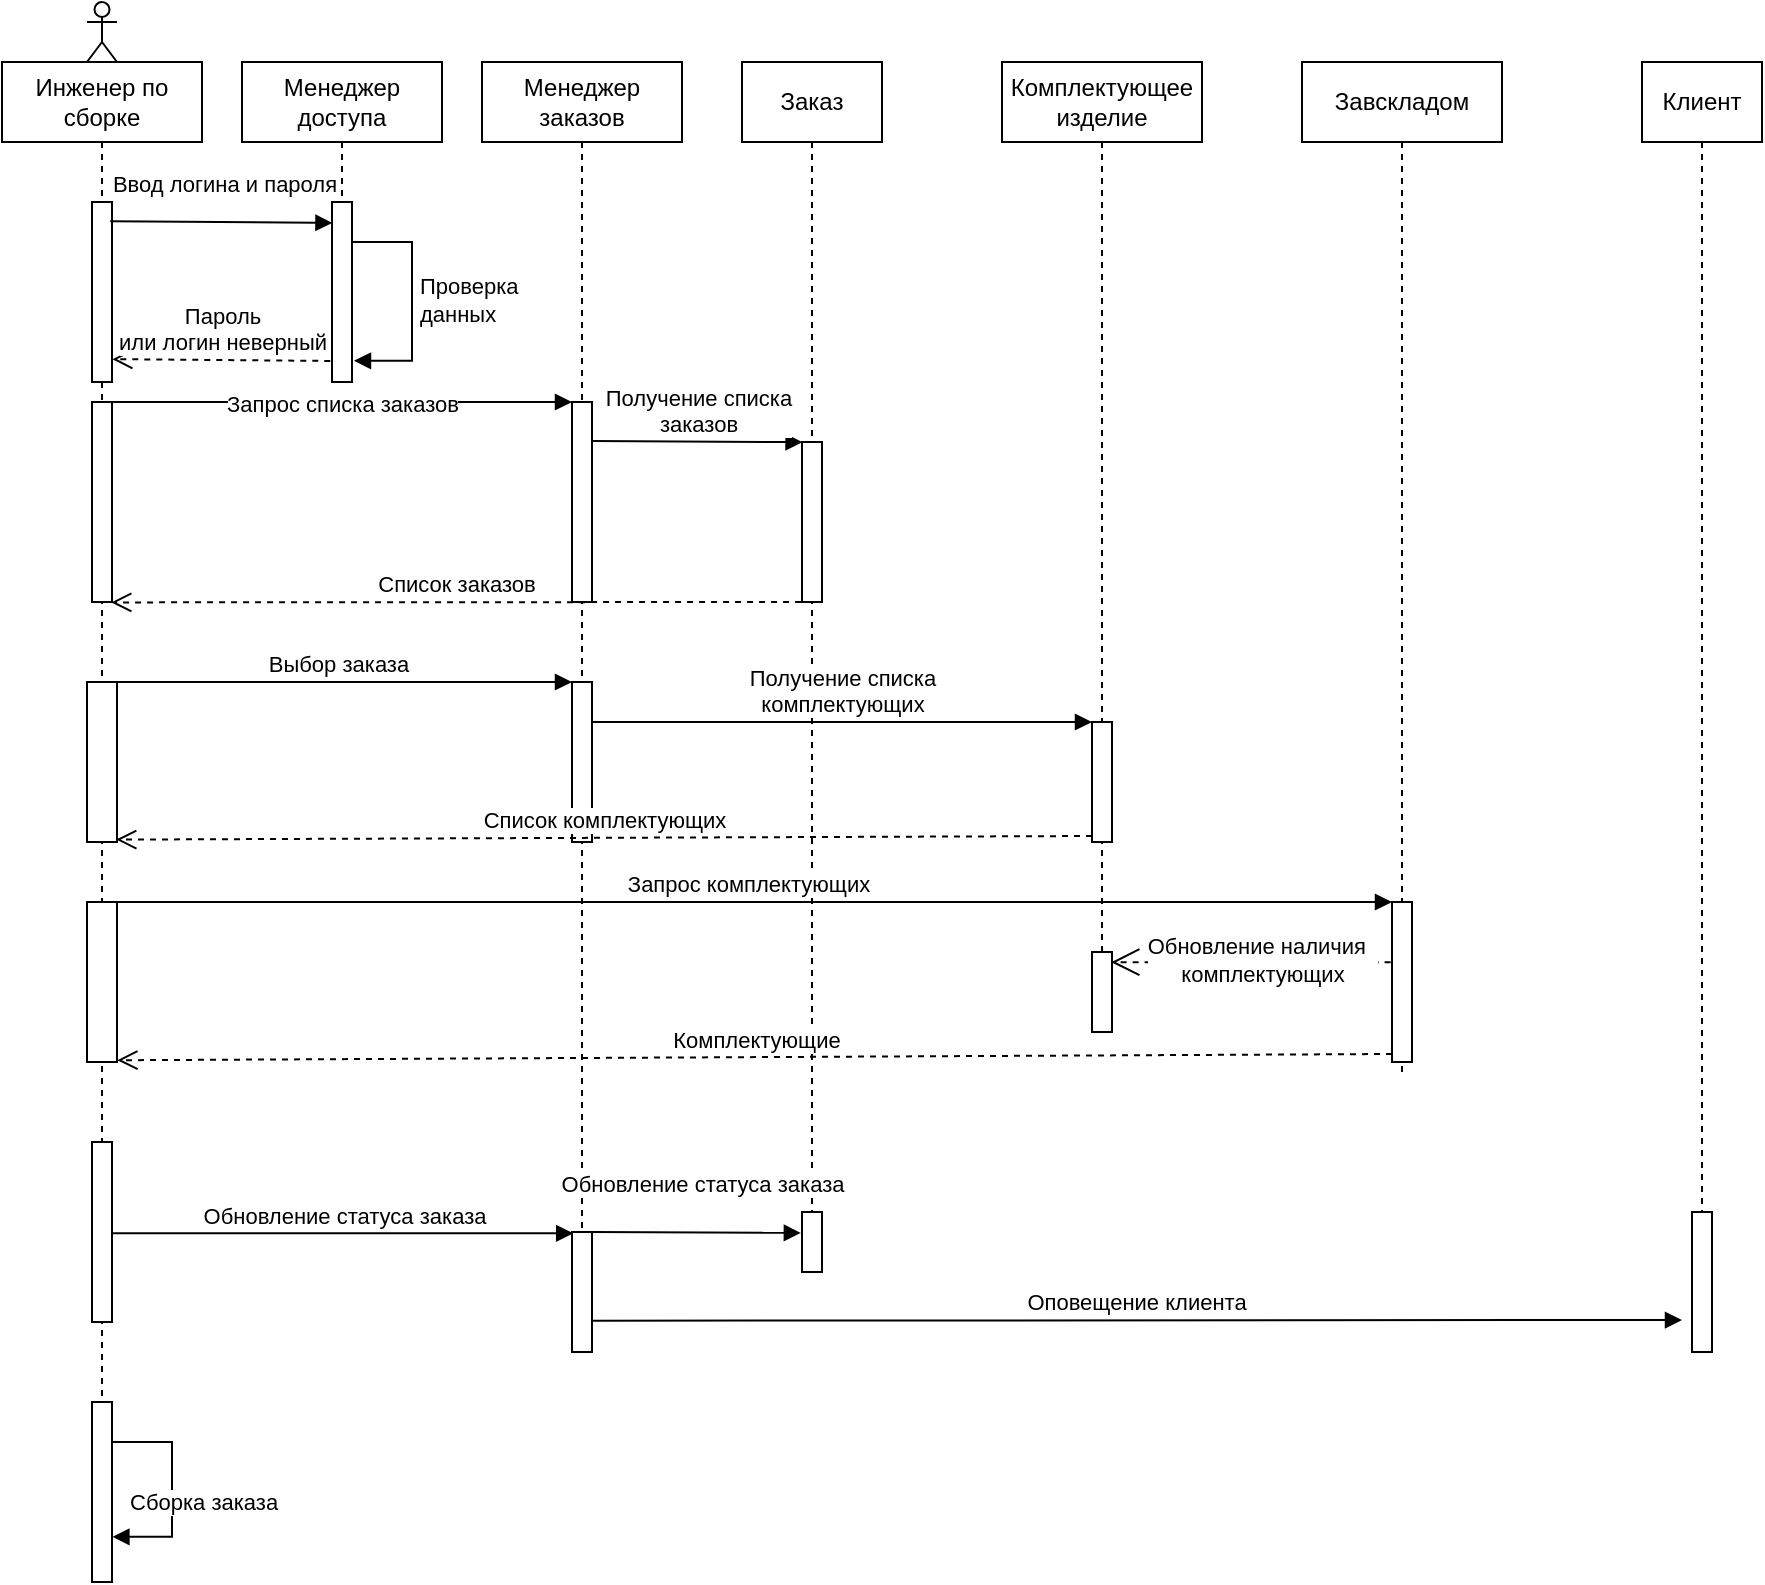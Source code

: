 <mxfile version="20.7.4" type="github"><diagram id="Hbg6vU6cVSz0Por5-F1F" name="Page-1"><mxGraphModel dx="1500" dy="987" grid="1" gridSize="10" guides="1" tooltips="1" connect="1" arrows="1" fold="1" page="0" pageScale="1" pageWidth="827" pageHeight="1169" math="0" shadow="0"><root><mxCell id="0"/><mxCell id="1" parent="0"/><mxCell id="Q0a3Y8qzMmVZrDFm2UKh-44" value="" style="group" vertex="1" connectable="0" parent="1"><mxGeometry x="260" y="200" width="880" height="790" as="geometry"/></mxCell><mxCell id="Q0a3Y8qzMmVZrDFm2UKh-1" value="Инженер по сборке" style="shape=umlLifeline;perimeter=lifelinePerimeter;whiteSpace=wrap;html=1;container=1;collapsible=0;recursiveResize=0;outlineConnect=0;" parent="Q0a3Y8qzMmVZrDFm2UKh-44" vertex="1"><mxGeometry y="30" width="100" height="760" as="geometry"/></mxCell><mxCell id="Q0a3Y8qzMmVZrDFm2UKh-2" value="" style="html=1;points=[];perimeter=orthogonalPerimeter;" parent="Q0a3Y8qzMmVZrDFm2UKh-1" vertex="1"><mxGeometry x="45" y="70" width="10" height="90" as="geometry"/></mxCell><mxCell id="Q0a3Y8qzMmVZrDFm2UKh-3" value="" style="html=1;points=[];perimeter=orthogonalPerimeter;" parent="Q0a3Y8qzMmVZrDFm2UKh-1" vertex="1"><mxGeometry x="45" y="170" width="10" height="100" as="geometry"/></mxCell><mxCell id="Q0a3Y8qzMmVZrDFm2UKh-4" value="" style="html=1;points=[];perimeter=orthogonalPerimeter;" parent="Q0a3Y8qzMmVZrDFm2UKh-1" vertex="1"><mxGeometry x="45" y="540" width="10" height="90" as="geometry"/></mxCell><mxCell id="Q0a3Y8qzMmVZrDFm2UKh-5" value="" style="html=1;points=[];perimeter=orthogonalPerimeter;" parent="Q0a3Y8qzMmVZrDFm2UKh-1" vertex="1"><mxGeometry x="42.5" y="310" width="15" height="80" as="geometry"/></mxCell><mxCell id="Q0a3Y8qzMmVZrDFm2UKh-6" value="" style="html=1;points=[];perimeter=orthogonalPerimeter;" parent="Q0a3Y8qzMmVZrDFm2UKh-1" vertex="1"><mxGeometry x="42.5" y="420" width="15" height="80" as="geometry"/></mxCell><mxCell id="Q0a3Y8qzMmVZrDFm2UKh-7" value="" style="html=1;points=[];perimeter=orthogonalPerimeter;" parent="Q0a3Y8qzMmVZrDFm2UKh-1" vertex="1"><mxGeometry x="45" y="670" width="10" height="90" as="geometry"/></mxCell><mxCell id="Q0a3Y8qzMmVZrDFm2UKh-8" value="Сборка заказа" style="edgeStyle=orthogonalEdgeStyle;html=1;align=left;spacingLeft=2;endArrow=block;rounded=0;entryX=1.02;entryY=0.749;entryDx=0;entryDy=0;entryPerimeter=0;" parent="Q0a3Y8qzMmVZrDFm2UKh-1" target="Q0a3Y8qzMmVZrDFm2UKh-7" edge="1"><mxGeometry x="0.91" y="-17" relative="1" as="geometry"><mxPoint x="55" y="690" as="sourcePoint"/><Array as="points"><mxPoint x="85" y="690"/><mxPoint x="85" y="737"/></Array><mxPoint x="80" y="730" as="targetPoint"/><mxPoint as="offset"/></mxGeometry></mxCell><mxCell id="Q0a3Y8qzMmVZrDFm2UKh-9" value="Менеджер доступа" style="shape=umlLifeline;perimeter=lifelinePerimeter;whiteSpace=wrap;html=1;container=1;collapsible=0;recursiveResize=0;outlineConnect=0;size=40;" parent="Q0a3Y8qzMmVZrDFm2UKh-44" vertex="1"><mxGeometry x="120" y="30" width="100" height="150" as="geometry"/></mxCell><mxCell id="Q0a3Y8qzMmVZrDFm2UKh-10" value="" style="html=1;points=[];perimeter=orthogonalPerimeter;" parent="Q0a3Y8qzMmVZrDFm2UKh-9" vertex="1"><mxGeometry x="45" y="70" width="10" height="80" as="geometry"/></mxCell><mxCell id="Q0a3Y8qzMmVZrDFm2UKh-11" value="Проверка&lt;br&gt;данных" style="edgeStyle=orthogonalEdgeStyle;html=1;align=left;spacingLeft=2;endArrow=block;rounded=0;entryX=1.1;entryY=0.882;entryDx=0;entryDy=0;entryPerimeter=0;" parent="Q0a3Y8qzMmVZrDFm2UKh-9" target="Q0a3Y8qzMmVZrDFm2UKh-14" edge="1"><mxGeometry relative="1" as="geometry"><mxPoint x="55" y="90" as="sourcePoint"/><Array as="points"><mxPoint x="85" y="90"/><mxPoint x="85" y="149"/></Array><mxPoint x="70" y="150" as="targetPoint"/></mxGeometry></mxCell><mxCell id="Q0a3Y8qzMmVZrDFm2UKh-12" value="" style="html=1;points=[];perimeter=orthogonalPerimeter;" parent="Q0a3Y8qzMmVZrDFm2UKh-9" vertex="1"><mxGeometry x="45" y="130" width="10" height="10" as="geometry"/></mxCell><mxCell id="Q0a3Y8qzMmVZrDFm2UKh-13" value="" style="html=1;verticalAlign=bottom;endArrow=none;dashed=1;endSize=8;exitX=0;exitY=0.95;rounded=0;" parent="Q0a3Y8qzMmVZrDFm2UKh-9" source="Q0a3Y8qzMmVZrDFm2UKh-10" target="Q0a3Y8qzMmVZrDFm2UKh-12" edge="1"><mxGeometry relative="1" as="geometry"><mxPoint x="-69.9" y="146" as="targetPoint"/><mxPoint x="45" y="146" as="sourcePoint"/></mxGeometry></mxCell><mxCell id="Q0a3Y8qzMmVZrDFm2UKh-16" value="Менеджер заказов" style="shape=umlLifeline;perimeter=lifelinePerimeter;whiteSpace=wrap;html=1;container=1;collapsible=0;recursiveResize=0;outlineConnect=0;" parent="Q0a3Y8qzMmVZrDFm2UKh-44" vertex="1"><mxGeometry x="240" y="30" width="100" height="645" as="geometry"/></mxCell><mxCell id="Q0a3Y8qzMmVZrDFm2UKh-18" value="" style="html=1;points=[];perimeter=orthogonalPerimeter;" parent="Q0a3Y8qzMmVZrDFm2UKh-16" vertex="1"><mxGeometry x="45" y="310" width="10" height="80" as="geometry"/></mxCell><mxCell id="Q0a3Y8qzMmVZrDFm2UKh-19" value="" style="html=1;points=[];perimeter=orthogonalPerimeter;" parent="Q0a3Y8qzMmVZrDFm2UKh-16" vertex="1"><mxGeometry x="45" y="585" width="10" height="60" as="geometry"/></mxCell><mxCell id="Q0a3Y8qzMmVZrDFm2UKh-17" value="" style="html=1;points=[];perimeter=orthogonalPerimeter;" parent="Q0a3Y8qzMmVZrDFm2UKh-16" vertex="1"><mxGeometry x="45" y="170" width="10" height="100" as="geometry"/></mxCell><mxCell id="Q0a3Y8qzMmVZrDFm2UKh-20" value="Ввод логина и пароля" style="html=1;verticalAlign=bottom;endArrow=block;rounded=0;exitX=0.909;exitY=0.107;exitDx=0;exitDy=0;exitPerimeter=0;entryX=0.023;entryY=0.116;entryDx=0;entryDy=0;entryPerimeter=0;" parent="Q0a3Y8qzMmVZrDFm2UKh-44" source="Q0a3Y8qzMmVZrDFm2UKh-2" target="Q0a3Y8qzMmVZrDFm2UKh-14" edge="1"><mxGeometry x="0.018" y="10" relative="1" as="geometry"><mxPoint x="80" y="106" as="sourcePoint"/><Array as="points"/><mxPoint x="160" y="110" as="targetPoint"/><mxPoint as="offset"/></mxGeometry></mxCell><mxCell id="Q0a3Y8qzMmVZrDFm2UKh-21" value="Пароль &lt;br&gt;или логин неверный" style="html=1;verticalAlign=bottom;endArrow=open;dashed=1;endSize=8;exitX=-0.086;exitY=0.883;rounded=0;startArrow=none;entryX=1.019;entryY=0.873;entryDx=0;entryDy=0;entryPerimeter=0;exitDx=0;exitDy=0;exitPerimeter=0;" parent="Q0a3Y8qzMmVZrDFm2UKh-44" source="Q0a3Y8qzMmVZrDFm2UKh-14" target="Q0a3Y8qzMmVZrDFm2UKh-2" edge="1"><mxGeometry relative="1" as="geometry"><mxPoint x="60" y="175" as="targetPoint"/></mxGeometry></mxCell><mxCell id="Q0a3Y8qzMmVZrDFm2UKh-22" value="Заказ" style="shape=umlLifeline;perimeter=lifelinePerimeter;whiteSpace=wrap;html=1;container=1;collapsible=0;recursiveResize=0;outlineConnect=0;" parent="Q0a3Y8qzMmVZrDFm2UKh-44" vertex="1"><mxGeometry x="370" y="30" width="70" height="605" as="geometry"/></mxCell><mxCell id="Q0a3Y8qzMmVZrDFm2UKh-23" value="" style="html=1;points=[];perimeter=orthogonalPerimeter;" parent="Q0a3Y8qzMmVZrDFm2UKh-22" vertex="1"><mxGeometry x="30" y="190" width="10" height="80" as="geometry"/></mxCell><mxCell id="Q0a3Y8qzMmVZrDFm2UKh-24" value="" style="html=1;points=[];perimeter=orthogonalPerimeter;" parent="Q0a3Y8qzMmVZrDFm2UKh-22" vertex="1"><mxGeometry x="30" y="575" width="10" height="30" as="geometry"/></mxCell><mxCell id="Q0a3Y8qzMmVZrDFm2UKh-25" value="Запрос списка заказов" style="html=1;verticalAlign=bottom;endArrow=block;entryX=0;entryY=0;rounded=0;" parent="Q0a3Y8qzMmVZrDFm2UKh-44" source="Q0a3Y8qzMmVZrDFm2UKh-3" target="Q0a3Y8qzMmVZrDFm2UKh-17" edge="1"><mxGeometry y="-10" relative="1" as="geometry"><mxPoint x="95" y="215" as="sourcePoint"/><mxPoint as="offset"/></mxGeometry></mxCell><mxCell id="Q0a3Y8qzMmVZrDFm2UKh-26" value="Получение списка&lt;br&gt;заказов" style="html=1;verticalAlign=bottom;endArrow=block;rounded=0;exitX=1.006;exitY=0.195;exitDx=0;exitDy=0;exitPerimeter=0;entryX=0.028;entryY=0.001;entryDx=0;entryDy=0;entryPerimeter=0;" parent="Q0a3Y8qzMmVZrDFm2UKh-44" source="Q0a3Y8qzMmVZrDFm2UKh-17" target="Q0a3Y8qzMmVZrDFm2UKh-23" edge="1"><mxGeometry relative="1" as="geometry"><mxPoint x="300" y="235" as="sourcePoint"/><mxPoint x="400" y="235" as="targetPoint"/></mxGeometry></mxCell><mxCell id="Q0a3Y8qzMmVZrDFm2UKh-28" value="Комплектующее&lt;br&gt;изделие" style="shape=umlLifeline;perimeter=lifelinePerimeter;whiteSpace=wrap;html=1;container=1;collapsible=0;recursiveResize=0;outlineConnect=0;" parent="Q0a3Y8qzMmVZrDFm2UKh-44" vertex="1"><mxGeometry x="500" y="30" width="100" height="485" as="geometry"/></mxCell><mxCell id="Q0a3Y8qzMmVZrDFm2UKh-29" value="" style="html=1;points=[];perimeter=orthogonalPerimeter;" parent="Q0a3Y8qzMmVZrDFm2UKh-28" vertex="1"><mxGeometry x="45" y="330" width="10" height="60" as="geometry"/></mxCell><mxCell id="Q0a3Y8qzMmVZrDFm2UKh-31" value="Выбор заказа" style="html=1;verticalAlign=bottom;endArrow=block;entryX=0;entryY=0;rounded=0;" parent="Q0a3Y8qzMmVZrDFm2UKh-44" source="Q0a3Y8qzMmVZrDFm2UKh-1" target="Q0a3Y8qzMmVZrDFm2UKh-18" edge="1"><mxGeometry relative="1" as="geometry"><mxPoint x="215" y="345" as="sourcePoint"/></mxGeometry></mxCell><mxCell id="Q0a3Y8qzMmVZrDFm2UKh-32" value="Список комплектующих" style="html=1;verticalAlign=bottom;endArrow=open;dashed=1;endSize=8;exitX=0;exitY=0.95;rounded=0;entryX=0.974;entryY=0.985;entryDx=0;entryDy=0;entryPerimeter=0;" parent="Q0a3Y8qzMmVZrDFm2UKh-44" source="Q0a3Y8qzMmVZrDFm2UKh-29" target="Q0a3Y8qzMmVZrDFm2UKh-5" edge="1"><mxGeometry relative="1" as="geometry"><mxPoint x="60" y="420" as="targetPoint"/></mxGeometry></mxCell><mxCell id="Q0a3Y8qzMmVZrDFm2UKh-33" value="Получение списка&lt;br&gt;комплектующих" style="html=1;verticalAlign=bottom;endArrow=block;entryX=0;entryY=0;rounded=0;" parent="Q0a3Y8qzMmVZrDFm2UKh-44" source="Q0a3Y8qzMmVZrDFm2UKh-18" target="Q0a3Y8qzMmVZrDFm2UKh-29" edge="1"><mxGeometry relative="1" as="geometry"><mxPoint x="455" y="345" as="sourcePoint"/></mxGeometry></mxCell><mxCell id="Q0a3Y8qzMmVZrDFm2UKh-34" value="Завскладом" style="shape=umlLifeline;perimeter=lifelinePerimeter;whiteSpace=wrap;html=1;container=1;collapsible=0;recursiveResize=0;outlineConnect=0;" parent="Q0a3Y8qzMmVZrDFm2UKh-44" vertex="1"><mxGeometry x="650" y="30" width="100" height="505" as="geometry"/></mxCell><mxCell id="Q0a3Y8qzMmVZrDFm2UKh-35" value="" style="html=1;points=[];perimeter=orthogonalPerimeter;" parent="Q0a3Y8qzMmVZrDFm2UKh-34" vertex="1"><mxGeometry x="45" y="420" width="10" height="80" as="geometry"/></mxCell><mxCell id="Q0a3Y8qzMmVZrDFm2UKh-36" value="Запрос комплектующих" style="html=1;verticalAlign=bottom;endArrow=block;entryX=0;entryY=0;rounded=0;" parent="Q0a3Y8qzMmVZrDFm2UKh-44" source="Q0a3Y8qzMmVZrDFm2UKh-1" target="Q0a3Y8qzMmVZrDFm2UKh-35" edge="1"><mxGeometry relative="1" as="geometry"><mxPoint x="575" y="455" as="sourcePoint"/></mxGeometry></mxCell><mxCell id="Q0a3Y8qzMmVZrDFm2UKh-37" value="Комплектующие" style="html=1;verticalAlign=bottom;endArrow=open;dashed=1;endSize=8;exitX=0;exitY=0.95;rounded=0;entryX=1.012;entryY=0.989;entryDx=0;entryDy=0;entryPerimeter=0;" parent="Q0a3Y8qzMmVZrDFm2UKh-44" source="Q0a3Y8qzMmVZrDFm2UKh-35" target="Q0a3Y8qzMmVZrDFm2UKh-6" edge="1"><mxGeometry relative="1" as="geometry"><mxPoint x="60" y="530" as="targetPoint"/></mxGeometry></mxCell><mxCell id="Q0a3Y8qzMmVZrDFm2UKh-38" value="Клиент" style="shape=umlLifeline;perimeter=lifelinePerimeter;whiteSpace=wrap;html=1;container=1;collapsible=0;recursiveResize=0;outlineConnect=0;" parent="Q0a3Y8qzMmVZrDFm2UKh-44" vertex="1"><mxGeometry x="820" y="30" width="60" height="630" as="geometry"/></mxCell><mxCell id="Q0a3Y8qzMmVZrDFm2UKh-39" value="" style="html=1;points=[];perimeter=orthogonalPerimeter;" parent="Q0a3Y8qzMmVZrDFm2UKh-38" vertex="1"><mxGeometry x="25" y="575" width="10" height="70" as="geometry"/></mxCell><mxCell id="Q0a3Y8qzMmVZrDFm2UKh-40" value="Оповещение клиента" style="html=1;verticalAlign=bottom;startArrow=none;endArrow=block;startSize=8;rounded=0;startFill=0;exitX=0.999;exitY=0.739;exitDx=0;exitDy=0;exitPerimeter=0;" parent="Q0a3Y8qzMmVZrDFm2UKh-44" source="Q0a3Y8qzMmVZrDFm2UKh-19" edge="1"><mxGeometry relative="1" as="geometry"><mxPoint x="300" y="720" as="sourcePoint"/><mxPoint x="840" y="659" as="targetPoint"/></mxGeometry></mxCell><mxCell id="Q0a3Y8qzMmVZrDFm2UKh-41" value="" style="shape=umlActor;verticalLabelPosition=bottom;verticalAlign=top;html=1;" parent="Q0a3Y8qzMmVZrDFm2UKh-44" vertex="1"><mxGeometry x="42.5" width="15" height="30" as="geometry"/></mxCell><mxCell id="Q0a3Y8qzMmVZrDFm2UKh-42" value="Обновление статуса заказа" style="html=1;verticalAlign=bottom;startArrow=none;endArrow=block;startSize=8;rounded=0;startFill=0;entryX=-0.057;entryY=0.349;entryDx=0;entryDy=0;entryPerimeter=0;" parent="Q0a3Y8qzMmVZrDFm2UKh-44" edge="1" target="Q0a3Y8qzMmVZrDFm2UKh-24"><mxGeometry x="0.052" y="15" relative="1" as="geometry"><mxPoint x="295" y="615" as="sourcePoint"/><mxPoint x="405" y="615" as="targetPoint"/><mxPoint as="offset"/></mxGeometry></mxCell><mxCell id="Q0a3Y8qzMmVZrDFm2UKh-43" value="Обновление наличия&amp;nbsp;&amp;nbsp;&lt;br&gt;комплектующих" style="endArrow=open;endSize=12;dashed=1;html=1;rounded=0;entryX=0.962;entryY=0.128;entryDx=0;entryDy=0;entryPerimeter=0;exitX=-0.069;exitY=0.376;exitDx=0;exitDy=0;exitPerimeter=0;" parent="Q0a3Y8qzMmVZrDFm2UKh-44" source="Q0a3Y8qzMmVZrDFm2UKh-35" target="Q0a3Y8qzMmVZrDFm2UKh-30" edge="1"><mxGeometry x="-0.081" y="-1" width="160" relative="1" as="geometry"><mxPoint x="690" y="480" as="sourcePoint"/><mxPoint x="710" y="485" as="targetPoint"/><mxPoint as="offset"/></mxGeometry></mxCell><mxCell id="Q0a3Y8qzMmVZrDFm2UKh-27" value="Список заказов" style="html=1;verticalAlign=bottom;endArrow=open;dashed=1;endSize=8;exitX=-0.046;exitY=1;rounded=0;entryX=0.962;entryY=1.002;entryDx=0;entryDy=0;entryPerimeter=0;exitDx=0;exitDy=0;exitPerimeter=0;" parent="Q0a3Y8qzMmVZrDFm2UKh-44" source="Q0a3Y8qzMmVZrDFm2UKh-23" target="Q0a3Y8qzMmVZrDFm2UKh-3" edge="1"><mxGeometry relative="1" as="geometry"><mxPoint x="335" y="311" as="targetPoint"/></mxGeometry></mxCell><mxCell id="Q0a3Y8qzMmVZrDFm2UKh-15" value="Обновление статуса заказа" style="html=1;verticalAlign=bottom;startArrow=none;endArrow=block;startSize=8;rounded=0;startFill=0;entryX=0.06;entryY=0.011;entryDx=0;entryDy=0;entryPerimeter=0;" parent="Q0a3Y8qzMmVZrDFm2UKh-44" source="Q0a3Y8qzMmVZrDFm2UKh-4" target="Q0a3Y8qzMmVZrDFm2UKh-19" edge="1"><mxGeometry relative="1" as="geometry"><mxPoint x="52" y="590" as="sourcePoint"/><mxPoint x="287.75" y="590" as="targetPoint"/></mxGeometry></mxCell><mxCell id="Q0a3Y8qzMmVZrDFm2UKh-30" value="" style="html=1;points=[];perimeter=orthogonalPerimeter;" parent="Q0a3Y8qzMmVZrDFm2UKh-44" vertex="1"><mxGeometry x="545" y="475" width="10" height="40" as="geometry"/></mxCell><mxCell id="Q0a3Y8qzMmVZrDFm2UKh-14" value="" style="html=1;points=[];perimeter=orthogonalPerimeter;" parent="Q0a3Y8qzMmVZrDFm2UKh-44" vertex="1"><mxGeometry x="165" y="100" width="10" height="90" as="geometry"/></mxCell></root></mxGraphModel></diagram></mxfile>